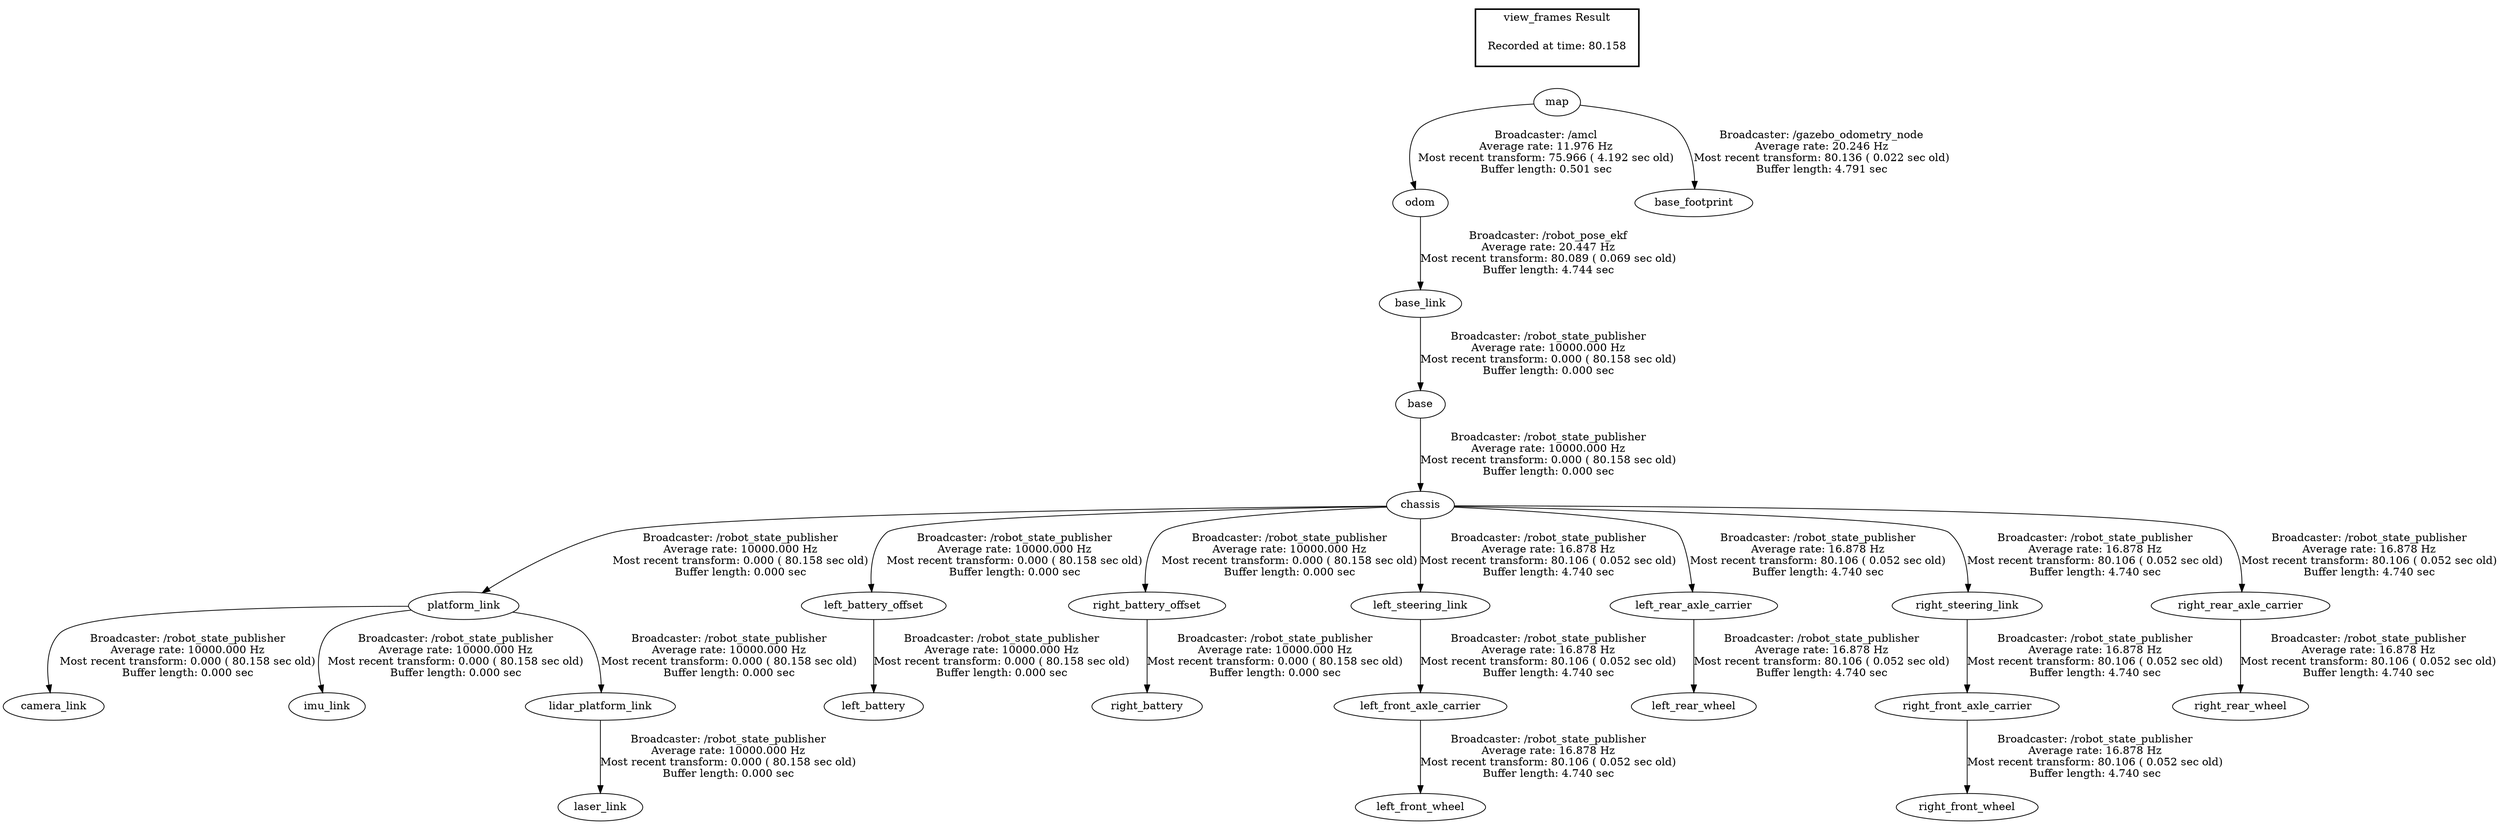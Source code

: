 digraph G {
"base_link" -> "base"[label="Broadcaster: /robot_state_publisher\nAverage rate: 10000.000 Hz\nMost recent transform: 0.000 ( 80.158 sec old)\nBuffer length: 0.000 sec\n"];
"odom" -> "base_link"[label="Broadcaster: /robot_pose_ekf\nAverage rate: 20.447 Hz\nMost recent transform: 80.089 ( 0.069 sec old)\nBuffer length: 4.744 sec\n"];
"base" -> "chassis"[label="Broadcaster: /robot_state_publisher\nAverage rate: 10000.000 Hz\nMost recent transform: 0.000 ( 80.158 sec old)\nBuffer length: 0.000 sec\n"];
"platform_link" -> "camera_link"[label="Broadcaster: /robot_state_publisher\nAverage rate: 10000.000 Hz\nMost recent transform: 0.000 ( 80.158 sec old)\nBuffer length: 0.000 sec\n"];
"chassis" -> "platform_link"[label="Broadcaster: /robot_state_publisher\nAverage rate: 10000.000 Hz\nMost recent transform: 0.000 ( 80.158 sec old)\nBuffer length: 0.000 sec\n"];
"chassis" -> "left_battery_offset"[label="Broadcaster: /robot_state_publisher\nAverage rate: 10000.000 Hz\nMost recent transform: 0.000 ( 80.158 sec old)\nBuffer length: 0.000 sec\n"];
"chassis" -> "right_battery_offset"[label="Broadcaster: /robot_state_publisher\nAverage rate: 10000.000 Hz\nMost recent transform: 0.000 ( 80.158 sec old)\nBuffer length: 0.000 sec\n"];
"platform_link" -> "imu_link"[label="Broadcaster: /robot_state_publisher\nAverage rate: 10000.000 Hz\nMost recent transform: 0.000 ( 80.158 sec old)\nBuffer length: 0.000 sec\n"];
"lidar_platform_link" -> "laser_link"[label="Broadcaster: /robot_state_publisher\nAverage rate: 10000.000 Hz\nMost recent transform: 0.000 ( 80.158 sec old)\nBuffer length: 0.000 sec\n"];
"platform_link" -> "lidar_platform_link"[label="Broadcaster: /robot_state_publisher\nAverage rate: 10000.000 Hz\nMost recent transform: 0.000 ( 80.158 sec old)\nBuffer length: 0.000 sec\n"];
"left_battery_offset" -> "left_battery"[label="Broadcaster: /robot_state_publisher\nAverage rate: 10000.000 Hz\nMost recent transform: 0.000 ( 80.158 sec old)\nBuffer length: 0.000 sec\n"];
"right_battery_offset" -> "right_battery"[label="Broadcaster: /robot_state_publisher\nAverage rate: 10000.000 Hz\nMost recent transform: 0.000 ( 80.158 sec old)\nBuffer length: 0.000 sec\n"];
"map" -> "base_footprint"[label="Broadcaster: /gazebo_odometry_node\nAverage rate: 20.246 Hz\nMost recent transform: 80.136 ( 0.022 sec old)\nBuffer length: 4.791 sec\n"];
"left_front_axle_carrier" -> "left_front_wheel"[label="Broadcaster: /robot_state_publisher\nAverage rate: 16.878 Hz\nMost recent transform: 80.106 ( 0.052 sec old)\nBuffer length: 4.740 sec\n"];
"left_steering_link" -> "left_front_axle_carrier"[label="Broadcaster: /robot_state_publisher\nAverage rate: 16.878 Hz\nMost recent transform: 80.106 ( 0.052 sec old)\nBuffer length: 4.740 sec\n"];
"chassis" -> "left_steering_link"[label="Broadcaster: /robot_state_publisher\nAverage rate: 16.878 Hz\nMost recent transform: 80.106 ( 0.052 sec old)\nBuffer length: 4.740 sec\n"];
"left_rear_axle_carrier" -> "left_rear_wheel"[label="Broadcaster: /robot_state_publisher\nAverage rate: 16.878 Hz\nMost recent transform: 80.106 ( 0.052 sec old)\nBuffer length: 4.740 sec\n"];
"chassis" -> "left_rear_axle_carrier"[label="Broadcaster: /robot_state_publisher\nAverage rate: 16.878 Hz\nMost recent transform: 80.106 ( 0.052 sec old)\nBuffer length: 4.740 sec\n"];
"right_front_axle_carrier" -> "right_front_wheel"[label="Broadcaster: /robot_state_publisher\nAverage rate: 16.878 Hz\nMost recent transform: 80.106 ( 0.052 sec old)\nBuffer length: 4.740 sec\n"];
"right_steering_link" -> "right_front_axle_carrier"[label="Broadcaster: /robot_state_publisher\nAverage rate: 16.878 Hz\nMost recent transform: 80.106 ( 0.052 sec old)\nBuffer length: 4.740 sec\n"];
"chassis" -> "right_steering_link"[label="Broadcaster: /robot_state_publisher\nAverage rate: 16.878 Hz\nMost recent transform: 80.106 ( 0.052 sec old)\nBuffer length: 4.740 sec\n"];
"right_rear_axle_carrier" -> "right_rear_wheel"[label="Broadcaster: /robot_state_publisher\nAverage rate: 16.878 Hz\nMost recent transform: 80.106 ( 0.052 sec old)\nBuffer length: 4.740 sec\n"];
"chassis" -> "right_rear_axle_carrier"[label="Broadcaster: /robot_state_publisher\nAverage rate: 16.878 Hz\nMost recent transform: 80.106 ( 0.052 sec old)\nBuffer length: 4.740 sec\n"];
"map" -> "odom"[label="Broadcaster: /amcl\nAverage rate: 11.976 Hz\nMost recent transform: 75.966 ( 4.192 sec old)\nBuffer length: 0.501 sec\n"];
edge [style=invis];
 subgraph cluster_legend { style=bold; color=black; label ="view_frames Result";
"Recorded at time: 80.158"[ shape=plaintext ] ;
 }->"map";
}